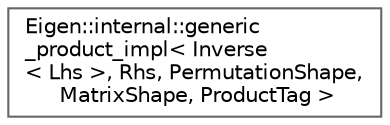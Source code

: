 digraph "类继承关系图"
{
 // LATEX_PDF_SIZE
  bgcolor="transparent";
  edge [fontname=Helvetica,fontsize=10,labelfontname=Helvetica,labelfontsize=10];
  node [fontname=Helvetica,fontsize=10,shape=box,height=0.2,width=0.4];
  rankdir="LR";
  Node0 [id="Node000000",label="Eigen::internal::generic\l_product_impl\< Inverse\l\< Lhs \>, Rhs, PermutationShape,\l MatrixShape, ProductTag \>",height=0.2,width=0.4,color="grey40", fillcolor="white", style="filled",URL="$struct_eigen_1_1internal_1_1generic__product__impl_3_01_inverse_3_01_lhs_01_4_00_01_rhs_00_01_pec7dcfbcd610060a544651ed47d5cce0c.html",tooltip=" "];
}
